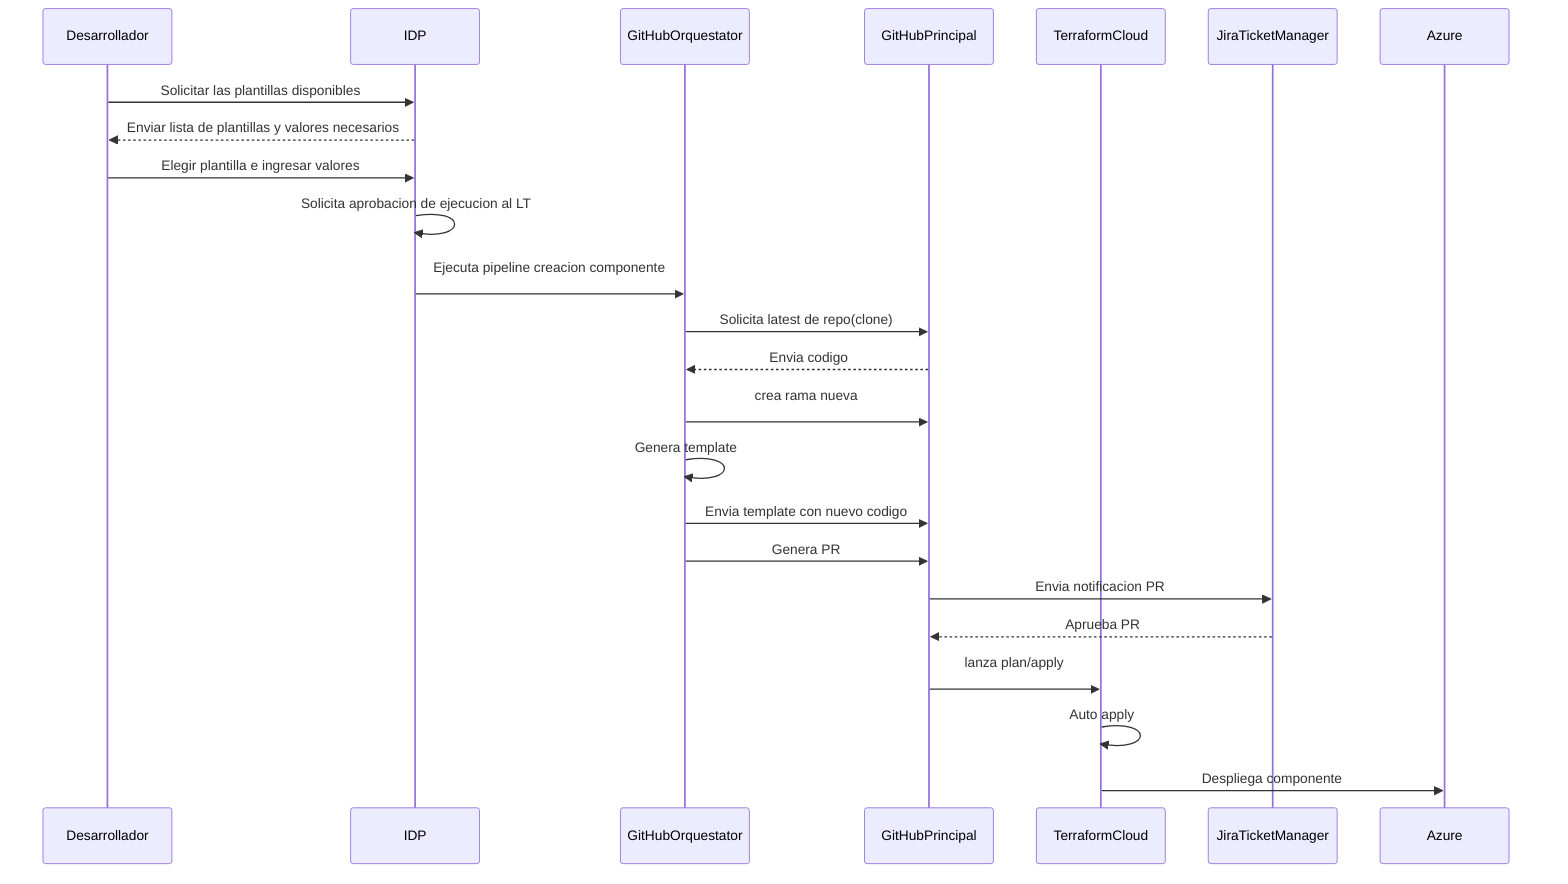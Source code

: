 sequenceDiagram
  participant Desarrollador as Desarrollador
  participant IDP as IDP
  participant GitHubOrquestator as GitHubOrquestator
  participant GitHubPrincipal as GitHubPrincipal
  participant TerraformCloud as TerraformCloud
  participant Jira as JiraTicketManager
  participant Azure as Azure

  Desarrollador ->> IDP: Solicitar las plantillas disponibles
  IDP -->> Desarrollador: Enviar lista de plantillas y valores necesarios
  Desarrollador ->> IDP: Elegir plantilla e ingresar valores
  IDP ->> IDP: Solicita aprobacion de ejecucion al LT
  IDP ->> GitHubOrquestator: Ejecuta pipeline creacion componente <br>
  GitHubOrquestator ->> GitHubPrincipal: Solicita latest de repo(clone)
  GitHubPrincipal -->> GitHubOrquestator: Envia codigo
  GitHubOrquestator ->> GitHubPrincipal: crea rama nueva <br>
  GitHubOrquestator ->> GitHubOrquestator: Genera template
  GitHubOrquestator ->> GitHubPrincipal: Envia template con nuevo codigo
  GitHubOrquestator ->> GitHubPrincipal: Genera PR
  GitHubPrincipal ->> Jira: Envia notificacion PR
  Jira -->> GitHubPrincipal: Aprueba PR
  GitHubPrincipal ->> TerraformCloud: lanza plan/apply <br>
  TerraformCloud ->> TerraformCloud: Auto apply
  TerraformCloud ->> Azure: Despliega componente